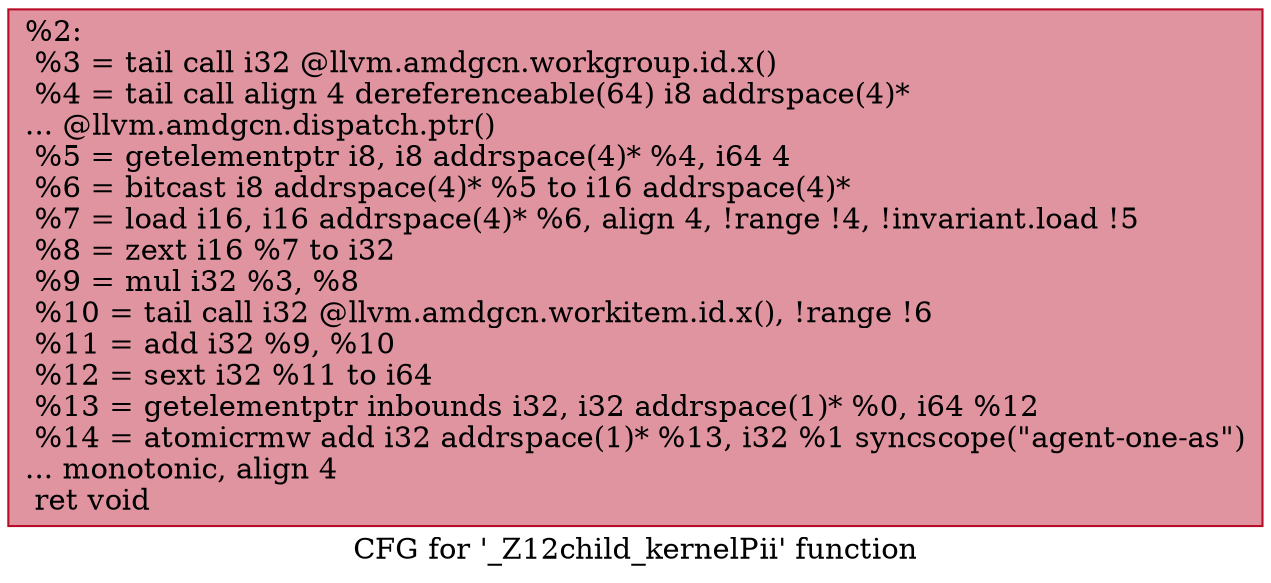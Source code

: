 digraph "CFG for '_Z12child_kernelPii' function" {
	label="CFG for '_Z12child_kernelPii' function";

	Node0x5ca3d60 [shape=record,color="#b70d28ff", style=filled, fillcolor="#b70d2870",label="{%2:\l  %3 = tail call i32 @llvm.amdgcn.workgroup.id.x()\l  %4 = tail call align 4 dereferenceable(64) i8 addrspace(4)*\l... @llvm.amdgcn.dispatch.ptr()\l  %5 = getelementptr i8, i8 addrspace(4)* %4, i64 4\l  %6 = bitcast i8 addrspace(4)* %5 to i16 addrspace(4)*\l  %7 = load i16, i16 addrspace(4)* %6, align 4, !range !4, !invariant.load !5\l  %8 = zext i16 %7 to i32\l  %9 = mul i32 %3, %8\l  %10 = tail call i32 @llvm.amdgcn.workitem.id.x(), !range !6\l  %11 = add i32 %9, %10\l  %12 = sext i32 %11 to i64\l  %13 = getelementptr inbounds i32, i32 addrspace(1)* %0, i64 %12\l  %14 = atomicrmw add i32 addrspace(1)* %13, i32 %1 syncscope(\"agent-one-as\")\l... monotonic, align 4\l  ret void\l}"];
}

